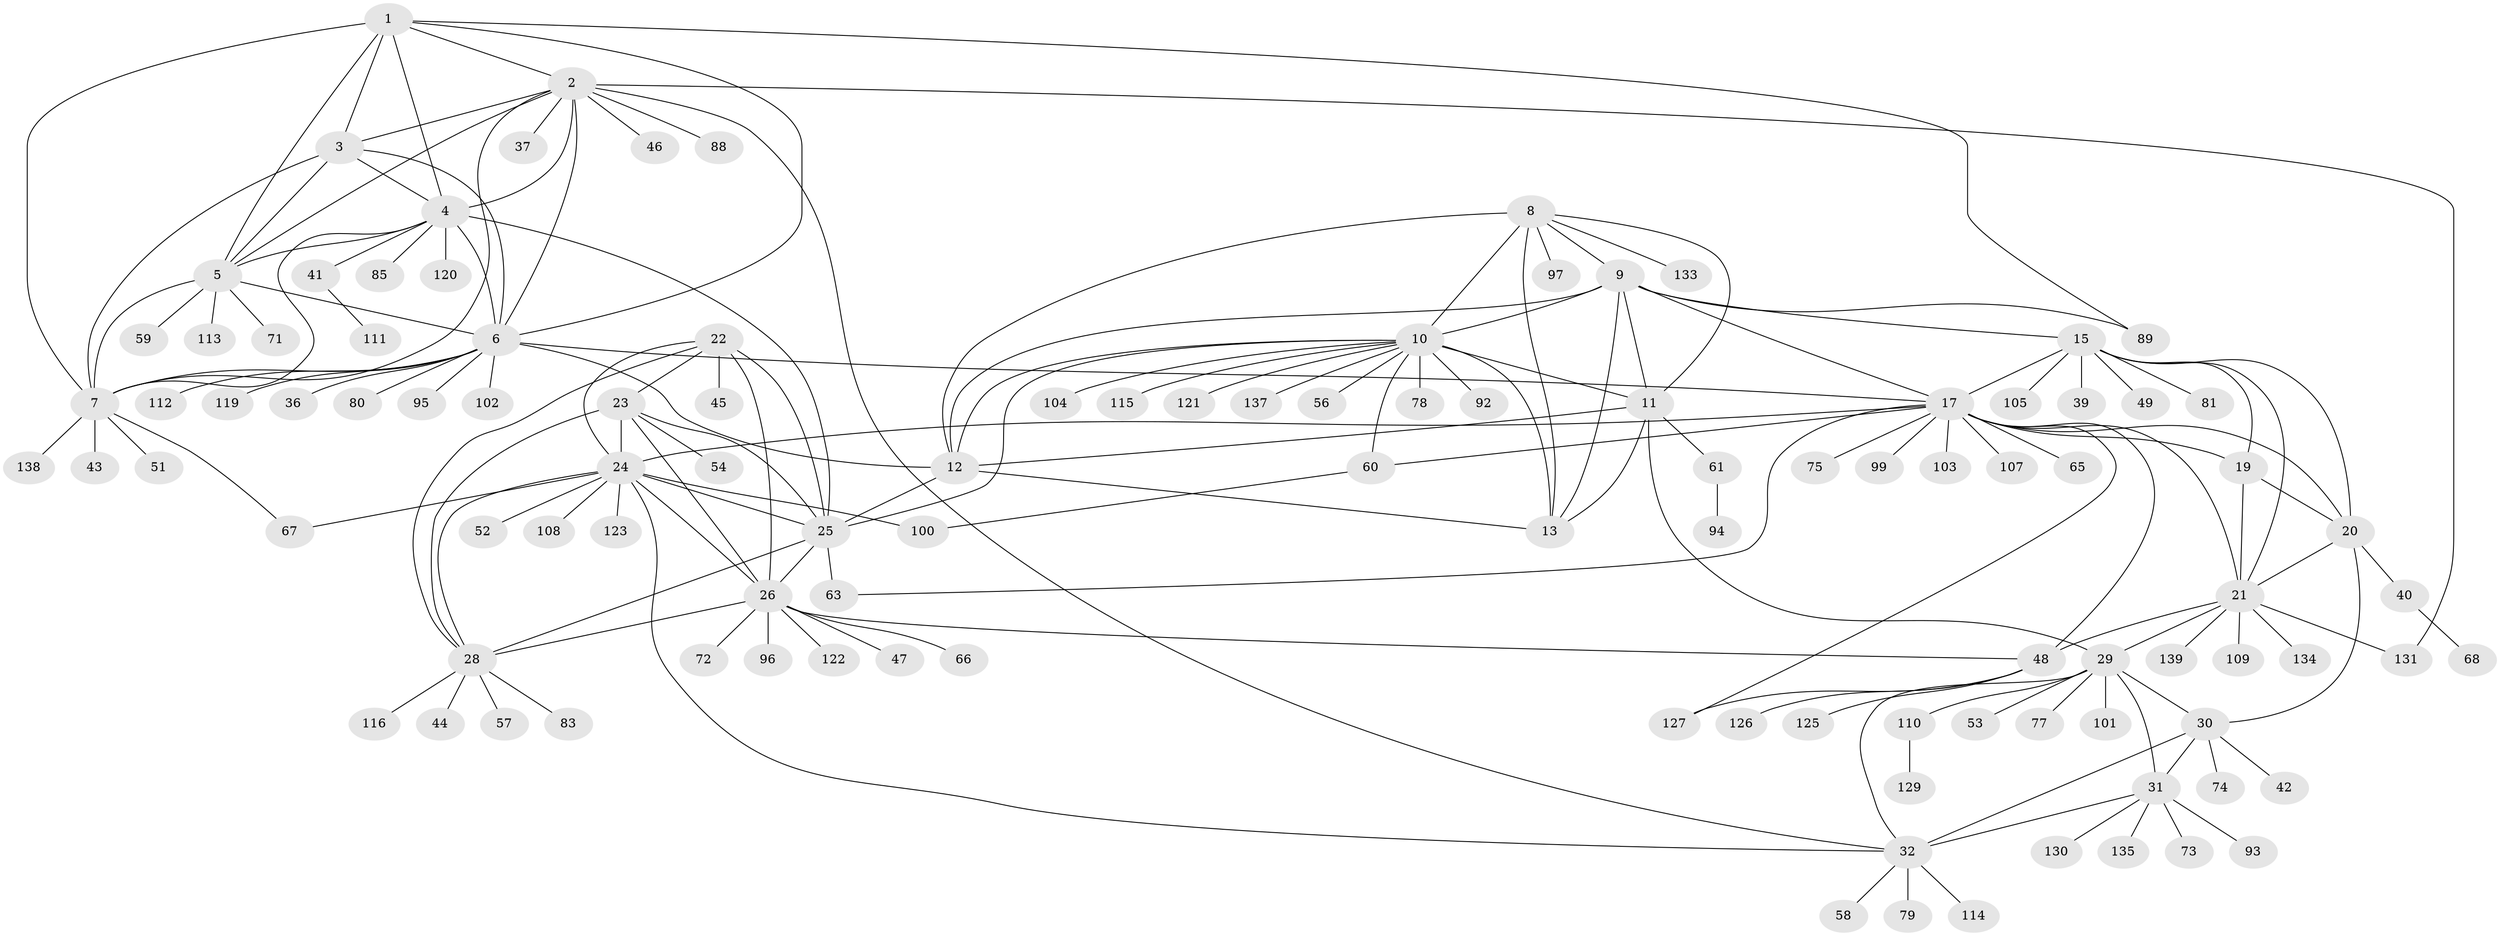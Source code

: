 // original degree distribution, {7: 0.05, 12: 0.02142857142857143, 11: 0.03571428571428571, 10: 0.03571428571428571, 14: 0.014285714285714285, 9: 0.04285714285714286, 8: 0.03571428571428571, 6: 0.014285714285714285, 13: 0.007142857142857143, 1: 0.6, 2: 0.12142857142857143, 3: 0.02142857142857143}
// Generated by graph-tools (version 1.1) at 2025/42/03/06/25 10:42:08]
// undirected, 110 vertices, 171 edges
graph export_dot {
graph [start="1"]
  node [color=gray90,style=filled];
  1;
  2 [super="+62"];
  3 [super="+106"];
  4 [super="+87"];
  5 [super="+50"];
  6 [super="+91"];
  7 [super="+55"];
  8 [super="+38"];
  9 [super="+69"];
  10 [super="+14"];
  11 [super="+70"];
  12;
  13;
  15 [super="+16"];
  17 [super="+18"];
  19 [super="+124"];
  20 [super="+118"];
  21 [super="+140"];
  22;
  23;
  24 [super="+98"];
  25 [super="+128"];
  26 [super="+27"];
  28 [super="+64"];
  29 [super="+34"];
  30 [super="+35"];
  31 [super="+33"];
  32 [super="+90"];
  36;
  37;
  39;
  40;
  41 [super="+86"];
  42;
  43;
  44;
  45;
  46;
  47;
  48 [super="+84"];
  49;
  51;
  52;
  53;
  54;
  56;
  57;
  58;
  59;
  60;
  61 [super="+82"];
  63;
  65;
  66;
  67;
  68;
  71;
  72;
  73 [super="+76"];
  74;
  75;
  77;
  78;
  79;
  80;
  81;
  83 [super="+117"];
  85;
  88;
  89;
  92;
  93;
  94;
  95;
  96;
  97;
  99;
  100 [super="+132"];
  101;
  102;
  103;
  104;
  105;
  107;
  108;
  109;
  110;
  111;
  112;
  113;
  114;
  115;
  116;
  119;
  120;
  121;
  122;
  123;
  125;
  126;
  127;
  129;
  130 [super="+136"];
  131;
  133;
  134;
  135;
  137;
  138;
  139;
  1 -- 2;
  1 -- 3;
  1 -- 4;
  1 -- 5;
  1 -- 6;
  1 -- 7;
  1 -- 89;
  2 -- 3;
  2 -- 4;
  2 -- 5;
  2 -- 6;
  2 -- 7;
  2 -- 32;
  2 -- 37;
  2 -- 46;
  2 -- 88;
  2 -- 131;
  3 -- 4;
  3 -- 5;
  3 -- 6;
  3 -- 7;
  4 -- 5;
  4 -- 6;
  4 -- 7;
  4 -- 25;
  4 -- 41;
  4 -- 85;
  4 -- 120;
  5 -- 6;
  5 -- 7;
  5 -- 59;
  5 -- 71;
  5 -- 113;
  6 -- 7;
  6 -- 12;
  6 -- 17;
  6 -- 36;
  6 -- 80;
  6 -- 95;
  6 -- 102;
  6 -- 119;
  6 -- 112;
  7 -- 43;
  7 -- 51;
  7 -- 67;
  7 -- 138;
  8 -- 9;
  8 -- 10 [weight=2];
  8 -- 11;
  8 -- 12;
  8 -- 13;
  8 -- 97;
  8 -- 133;
  9 -- 10 [weight=2];
  9 -- 11;
  9 -- 12;
  9 -- 13;
  9 -- 89;
  9 -- 15;
  9 -- 17;
  10 -- 11 [weight=2];
  10 -- 12 [weight=2];
  10 -- 13 [weight=2];
  10 -- 78;
  10 -- 92;
  10 -- 115;
  10 -- 121;
  10 -- 25;
  10 -- 137;
  10 -- 104;
  10 -- 56;
  10 -- 60;
  11 -- 12;
  11 -- 13;
  11 -- 29;
  11 -- 61;
  12 -- 13;
  12 -- 25;
  15 -- 17 [weight=4];
  15 -- 19 [weight=2];
  15 -- 20 [weight=2];
  15 -- 21 [weight=2];
  15 -- 39;
  15 -- 81;
  15 -- 105;
  15 -- 49;
  17 -- 19 [weight=2];
  17 -- 20 [weight=2];
  17 -- 21 [weight=2];
  17 -- 48;
  17 -- 60;
  17 -- 65;
  17 -- 99;
  17 -- 103;
  17 -- 75;
  17 -- 107;
  17 -- 24;
  17 -- 63;
  17 -- 127;
  19 -- 20;
  19 -- 21;
  20 -- 21;
  20 -- 30;
  20 -- 40;
  21 -- 109;
  21 -- 131;
  21 -- 134;
  21 -- 139;
  21 -- 29;
  21 -- 48;
  22 -- 23;
  22 -- 24;
  22 -- 25;
  22 -- 26 [weight=2];
  22 -- 28;
  22 -- 45;
  23 -- 24;
  23 -- 25;
  23 -- 26 [weight=2];
  23 -- 28;
  23 -- 54;
  24 -- 25;
  24 -- 26 [weight=2];
  24 -- 28;
  24 -- 32;
  24 -- 52;
  24 -- 67;
  24 -- 100;
  24 -- 108;
  24 -- 123;
  25 -- 26 [weight=2];
  25 -- 28;
  25 -- 63;
  26 -- 28 [weight=2];
  26 -- 47;
  26 -- 122;
  26 -- 96;
  26 -- 66;
  26 -- 72;
  26 -- 48;
  28 -- 44;
  28 -- 57;
  28 -- 83;
  28 -- 116;
  29 -- 30 [weight=4];
  29 -- 31 [weight=4];
  29 -- 32 [weight=2];
  29 -- 101;
  29 -- 77;
  29 -- 110;
  29 -- 53;
  30 -- 31 [weight=4];
  30 -- 32 [weight=2];
  30 -- 42;
  30 -- 74;
  31 -- 32 [weight=2];
  31 -- 73;
  31 -- 93;
  31 -- 130;
  31 -- 135;
  32 -- 58;
  32 -- 79;
  32 -- 114;
  40 -- 68;
  41 -- 111;
  48 -- 125;
  48 -- 126;
  48 -- 127;
  60 -- 100;
  61 -- 94;
  110 -- 129;
}
